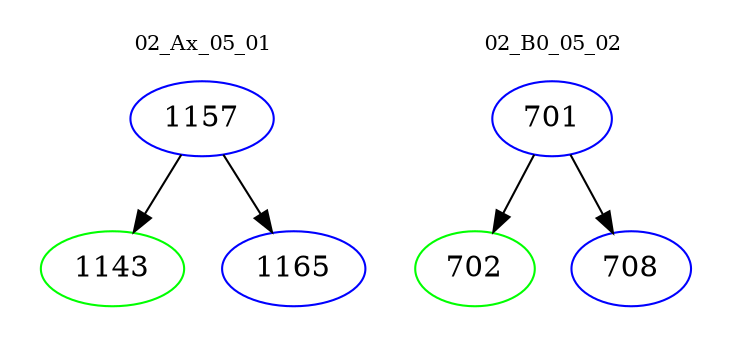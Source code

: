 digraph{
subgraph cluster_0 {
color = white
label = "02_Ax_05_01";
fontsize=10;
T0_1157 [label="1157", color="blue"]
T0_1157 -> T0_1143 [color="black"]
T0_1143 [label="1143", color="green"]
T0_1157 -> T0_1165 [color="black"]
T0_1165 [label="1165", color="blue"]
}
subgraph cluster_1 {
color = white
label = "02_B0_05_02";
fontsize=10;
T1_701 [label="701", color="blue"]
T1_701 -> T1_702 [color="black"]
T1_702 [label="702", color="green"]
T1_701 -> T1_708 [color="black"]
T1_708 [label="708", color="blue"]
}
}
